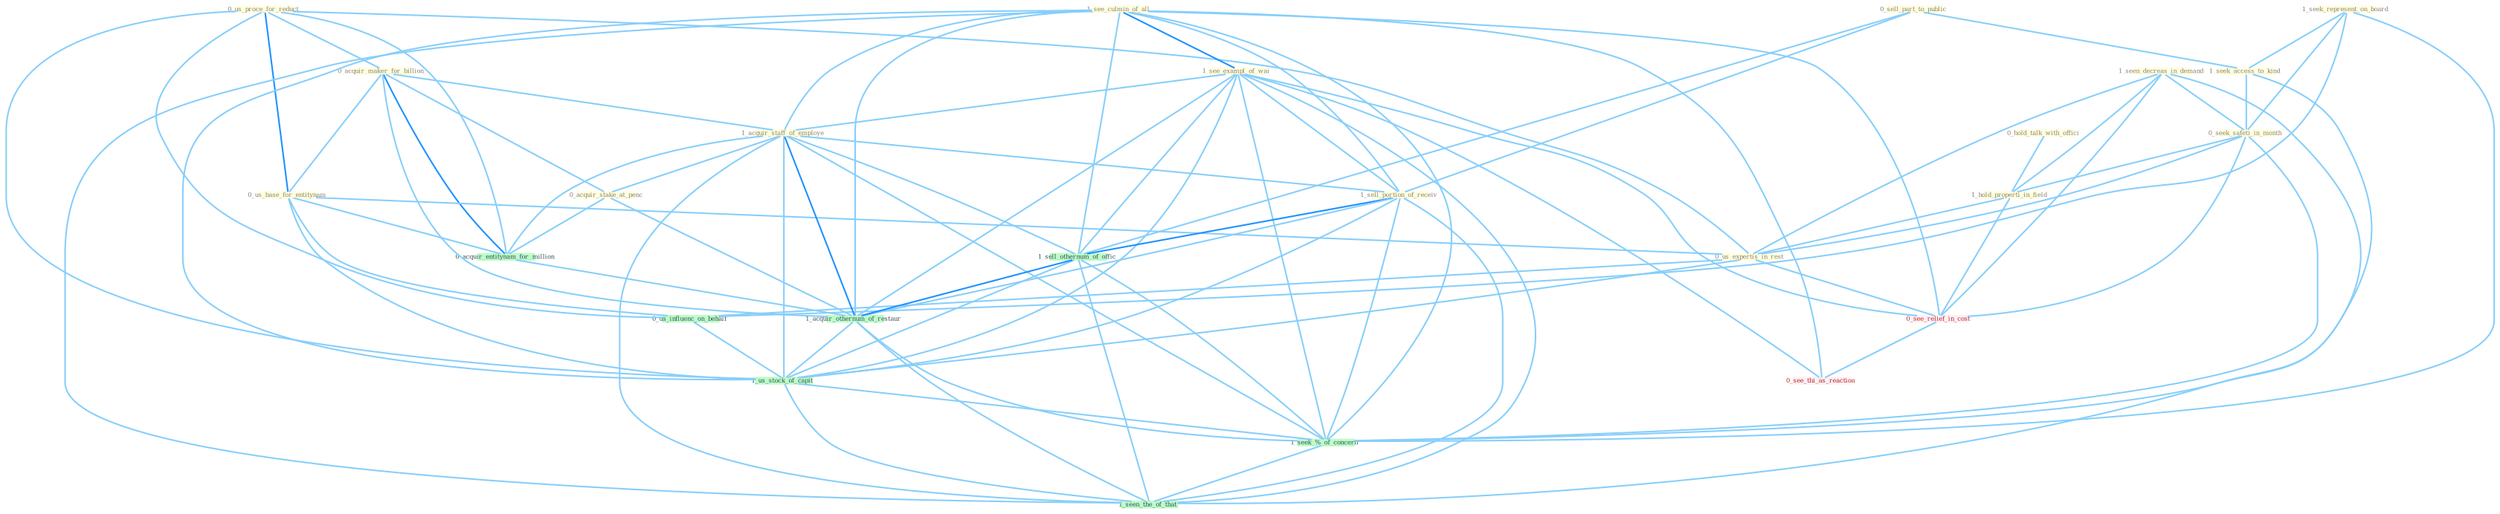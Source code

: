 Graph G{ 
    node
    [shape=polygon,style=filled,width=.5,height=.06,color="#BDFCC9",fixedsize=true,fontsize=4,
    fontcolor="#2f4f4f"];
    {node
    [color="#ffffe0", fontcolor="#8b7d6b"] "0_us_proce_for_reduct " "1_seek_represent_on_board " "0_sell_part_to_public " "1_seek_access_to_kind " "1_see_culmin_of_all " "1_seen_decreas_in_demand " "0_acquir_maker_for_billion " "0_seek_safeti_in_month " "0_us_base_for_entitynam " "0_hold_talk_with_offici " "1_see_exampl_of_wai " "1_hold_properti_in_field " "0_us_expertis_in_rest " "1_acquir_staff_of_employe " "0_acquir_stake_at_penc " "1_sell_portion_of_receiv "}
{node [color="#fff0f5", fontcolor="#b22222"] "0_see_relief_in_cost " "0_see_thi_as_reaction "}
edge [color="#B0E2FF"];

	"0_us_proce_for_reduct " -- "0_acquir_maker_for_billion " [w="1", color="#87cefa" ];
	"0_us_proce_for_reduct " -- "0_us_base_for_entitynam " [w="2", color="#1e90ff" , len=0.8];
	"0_us_proce_for_reduct " -- "0_us_expertis_in_rest " [w="1", color="#87cefa" ];
	"0_us_proce_for_reduct " -- "0_acquir_entitynam_for_million " [w="1", color="#87cefa" ];
	"0_us_proce_for_reduct " -- "0_us_influenc_on_behalf " [w="1", color="#87cefa" ];
	"0_us_proce_for_reduct " -- "1_us_stock_of_capit " [w="1", color="#87cefa" ];
	"1_seek_represent_on_board " -- "1_seek_access_to_kind " [w="1", color="#87cefa" ];
	"1_seek_represent_on_board " -- "0_seek_safeti_in_month " [w="1", color="#87cefa" ];
	"1_seek_represent_on_board " -- "0_us_influenc_on_behalf " [w="1", color="#87cefa" ];
	"1_seek_represent_on_board " -- "1_seek_%_of_concern " [w="1", color="#87cefa" ];
	"0_sell_part_to_public " -- "1_seek_access_to_kind " [w="1", color="#87cefa" ];
	"0_sell_part_to_public " -- "1_sell_portion_of_receiv " [w="1", color="#87cefa" ];
	"0_sell_part_to_public " -- "1_sell_othernum_of_offic " [w="1", color="#87cefa" ];
	"1_seek_access_to_kind " -- "0_seek_safeti_in_month " [w="1", color="#87cefa" ];
	"1_seek_access_to_kind " -- "1_seek_%_of_concern " [w="1", color="#87cefa" ];
	"1_see_culmin_of_all " -- "1_see_exampl_of_wai " [w="2", color="#1e90ff" , len=0.8];
	"1_see_culmin_of_all " -- "1_acquir_staff_of_employe " [w="1", color="#87cefa" ];
	"1_see_culmin_of_all " -- "1_sell_portion_of_receiv " [w="1", color="#87cefa" ];
	"1_see_culmin_of_all " -- "1_sell_othernum_of_offic " [w="1", color="#87cefa" ];
	"1_see_culmin_of_all " -- "0_see_relief_in_cost " [w="1", color="#87cefa" ];
	"1_see_culmin_of_all " -- "0_see_thi_as_reaction " [w="1", color="#87cefa" ];
	"1_see_culmin_of_all " -- "1_acquir_othernum_of_restaur " [w="1", color="#87cefa" ];
	"1_see_culmin_of_all " -- "1_us_stock_of_capit " [w="1", color="#87cefa" ];
	"1_see_culmin_of_all " -- "1_seek_%_of_concern " [w="1", color="#87cefa" ];
	"1_see_culmin_of_all " -- "1_seen_the_of_that " [w="1", color="#87cefa" ];
	"1_seen_decreas_in_demand " -- "0_seek_safeti_in_month " [w="1", color="#87cefa" ];
	"1_seen_decreas_in_demand " -- "1_hold_properti_in_field " [w="1", color="#87cefa" ];
	"1_seen_decreas_in_demand " -- "0_us_expertis_in_rest " [w="1", color="#87cefa" ];
	"1_seen_decreas_in_demand " -- "0_see_relief_in_cost " [w="1", color="#87cefa" ];
	"1_seen_decreas_in_demand " -- "1_seen_the_of_that " [w="1", color="#87cefa" ];
	"0_acquir_maker_for_billion " -- "0_us_base_for_entitynam " [w="1", color="#87cefa" ];
	"0_acquir_maker_for_billion " -- "1_acquir_staff_of_employe " [w="1", color="#87cefa" ];
	"0_acquir_maker_for_billion " -- "0_acquir_stake_at_penc " [w="1", color="#87cefa" ];
	"0_acquir_maker_for_billion " -- "0_acquir_entitynam_for_million " [w="2", color="#1e90ff" , len=0.8];
	"0_acquir_maker_for_billion " -- "1_acquir_othernum_of_restaur " [w="1", color="#87cefa" ];
	"0_seek_safeti_in_month " -- "1_hold_properti_in_field " [w="1", color="#87cefa" ];
	"0_seek_safeti_in_month " -- "0_us_expertis_in_rest " [w="1", color="#87cefa" ];
	"0_seek_safeti_in_month " -- "0_see_relief_in_cost " [w="1", color="#87cefa" ];
	"0_seek_safeti_in_month " -- "1_seek_%_of_concern " [w="1", color="#87cefa" ];
	"0_us_base_for_entitynam " -- "0_us_expertis_in_rest " [w="1", color="#87cefa" ];
	"0_us_base_for_entitynam " -- "0_acquir_entitynam_for_million " [w="1", color="#87cefa" ];
	"0_us_base_for_entitynam " -- "0_us_influenc_on_behalf " [w="1", color="#87cefa" ];
	"0_us_base_for_entitynam " -- "1_us_stock_of_capit " [w="1", color="#87cefa" ];
	"0_hold_talk_with_offici " -- "1_hold_properti_in_field " [w="1", color="#87cefa" ];
	"1_see_exampl_of_wai " -- "1_acquir_staff_of_employe " [w="1", color="#87cefa" ];
	"1_see_exampl_of_wai " -- "1_sell_portion_of_receiv " [w="1", color="#87cefa" ];
	"1_see_exampl_of_wai " -- "1_sell_othernum_of_offic " [w="1", color="#87cefa" ];
	"1_see_exampl_of_wai " -- "0_see_relief_in_cost " [w="1", color="#87cefa" ];
	"1_see_exampl_of_wai " -- "0_see_thi_as_reaction " [w="1", color="#87cefa" ];
	"1_see_exampl_of_wai " -- "1_acquir_othernum_of_restaur " [w="1", color="#87cefa" ];
	"1_see_exampl_of_wai " -- "1_us_stock_of_capit " [w="1", color="#87cefa" ];
	"1_see_exampl_of_wai " -- "1_seek_%_of_concern " [w="1", color="#87cefa" ];
	"1_see_exampl_of_wai " -- "1_seen_the_of_that " [w="1", color="#87cefa" ];
	"1_hold_properti_in_field " -- "0_us_expertis_in_rest " [w="1", color="#87cefa" ];
	"1_hold_properti_in_field " -- "0_see_relief_in_cost " [w="1", color="#87cefa" ];
	"0_us_expertis_in_rest " -- "0_us_influenc_on_behalf " [w="1", color="#87cefa" ];
	"0_us_expertis_in_rest " -- "0_see_relief_in_cost " [w="1", color="#87cefa" ];
	"0_us_expertis_in_rest " -- "1_us_stock_of_capit " [w="1", color="#87cefa" ];
	"1_acquir_staff_of_employe " -- "0_acquir_stake_at_penc " [w="1", color="#87cefa" ];
	"1_acquir_staff_of_employe " -- "1_sell_portion_of_receiv " [w="1", color="#87cefa" ];
	"1_acquir_staff_of_employe " -- "0_acquir_entitynam_for_million " [w="1", color="#87cefa" ];
	"1_acquir_staff_of_employe " -- "1_sell_othernum_of_offic " [w="1", color="#87cefa" ];
	"1_acquir_staff_of_employe " -- "1_acquir_othernum_of_restaur " [w="2", color="#1e90ff" , len=0.8];
	"1_acquir_staff_of_employe " -- "1_us_stock_of_capit " [w="1", color="#87cefa" ];
	"1_acquir_staff_of_employe " -- "1_seek_%_of_concern " [w="1", color="#87cefa" ];
	"1_acquir_staff_of_employe " -- "1_seen_the_of_that " [w="1", color="#87cefa" ];
	"0_acquir_stake_at_penc " -- "0_acquir_entitynam_for_million " [w="1", color="#87cefa" ];
	"0_acquir_stake_at_penc " -- "1_acquir_othernum_of_restaur " [w="1", color="#87cefa" ];
	"1_sell_portion_of_receiv " -- "1_sell_othernum_of_offic " [w="2", color="#1e90ff" , len=0.8];
	"1_sell_portion_of_receiv " -- "1_acquir_othernum_of_restaur " [w="1", color="#87cefa" ];
	"1_sell_portion_of_receiv " -- "1_us_stock_of_capit " [w="1", color="#87cefa" ];
	"1_sell_portion_of_receiv " -- "1_seek_%_of_concern " [w="1", color="#87cefa" ];
	"1_sell_portion_of_receiv " -- "1_seen_the_of_that " [w="1", color="#87cefa" ];
	"0_acquir_entitynam_for_million " -- "1_acquir_othernum_of_restaur " [w="1", color="#87cefa" ];
	"1_sell_othernum_of_offic " -- "1_acquir_othernum_of_restaur " [w="2", color="#1e90ff" , len=0.8];
	"1_sell_othernum_of_offic " -- "1_us_stock_of_capit " [w="1", color="#87cefa" ];
	"1_sell_othernum_of_offic " -- "1_seek_%_of_concern " [w="1", color="#87cefa" ];
	"1_sell_othernum_of_offic " -- "1_seen_the_of_that " [w="1", color="#87cefa" ];
	"0_us_influenc_on_behalf " -- "1_us_stock_of_capit " [w="1", color="#87cefa" ];
	"0_see_relief_in_cost " -- "0_see_thi_as_reaction " [w="1", color="#87cefa" ];
	"1_acquir_othernum_of_restaur " -- "1_us_stock_of_capit " [w="1", color="#87cefa" ];
	"1_acquir_othernum_of_restaur " -- "1_seek_%_of_concern " [w="1", color="#87cefa" ];
	"1_acquir_othernum_of_restaur " -- "1_seen_the_of_that " [w="1", color="#87cefa" ];
	"1_us_stock_of_capit " -- "1_seek_%_of_concern " [w="1", color="#87cefa" ];
	"1_us_stock_of_capit " -- "1_seen_the_of_that " [w="1", color="#87cefa" ];
	"1_seek_%_of_concern " -- "1_seen_the_of_that " [w="1", color="#87cefa" ];
}